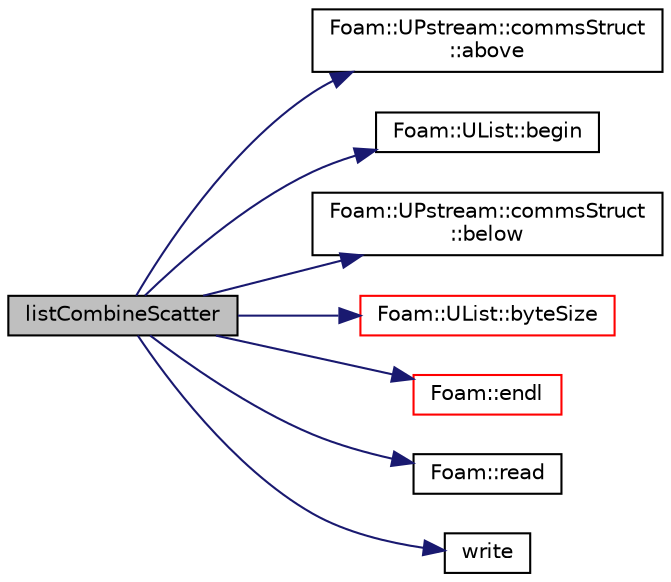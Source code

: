 digraph "listCombineScatter"
{
  bgcolor="transparent";
  edge [fontname="Helvetica",fontsize="10",labelfontname="Helvetica",labelfontsize="10"];
  node [fontname="Helvetica",fontsize="10",shape=record];
  rankdir="LR";
  Node1 [label="listCombineScatter",height=0.2,width=0.4,color="black", fillcolor="grey75", style="filled", fontcolor="black"];
  Node1 -> Node2 [color="midnightblue",fontsize="10",style="solid",fontname="Helvetica"];
  Node2 [label="Foam::UPstream::commsStruct\l::above",height=0.2,width=0.4,color="black",URL="$a00323.html#ad8d810fb6dff9dc8dc3b728e230fbad7"];
  Node1 -> Node3 [color="midnightblue",fontsize="10",style="solid",fontname="Helvetica"];
  Node3 [label="Foam::UList::begin",height=0.2,width=0.4,color="black",URL="$a02828.html#a8a0643ef7f391465066f7f07d45ce934",tooltip="Return an iterator to begin traversing the UList. "];
  Node1 -> Node4 [color="midnightblue",fontsize="10",style="solid",fontname="Helvetica"];
  Node4 [label="Foam::UPstream::commsStruct\l::below",height=0.2,width=0.4,color="black",URL="$a00323.html#aaa8fbb6b6fcd2f204b75dc4a77659846"];
  Node1 -> Node5 [color="midnightblue",fontsize="10",style="solid",fontname="Helvetica"];
  Node5 [label="Foam::UList::byteSize",height=0.2,width=0.4,color="red",URL="$a02828.html#ad5fcaa12dbc47e1d6ee03dc9b01c8ce6",tooltip="Return the binary size in number of characters of the UList. "];
  Node1 -> Node6 [color="midnightblue",fontsize="10",style="solid",fontname="Helvetica"];
  Node6 [label="Foam::endl",height=0.2,width=0.4,color="red",URL="$a10958.html#a2db8fe02a0d3909e9351bb4275b23ce4",tooltip="Add newline and flush stream. "];
  Node1 -> Node7 [color="midnightblue",fontsize="10",style="solid",fontname="Helvetica"];
  Node7 [label="Foam::read",height=0.2,width=0.4,color="black",URL="$a10958.html#a18efc6d016047ec7c6d5150d913d8c34"];
  Node1 -> Node8 [color="midnightblue",fontsize="10",style="solid",fontname="Helvetica"];
  Node8 [label="write",height=0.2,width=0.4,color="black",URL="$a03015.html#a8f30b3c2179b03a7acf273e9dea43342"];
}
